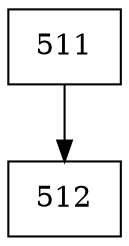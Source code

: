 digraph G {
  node [shape=record];
  node0 [label="{511}"];
  node0 -> node1;
  node1 [label="{512}"];
}
